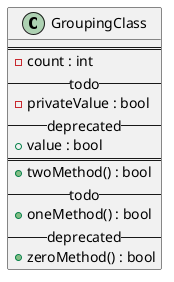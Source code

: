 @startuml
class GroupingClass {
    ==
    -count : int
    -- todo --
    -privateValue : bool
    -- deprecated --
    +value : bool
    ==
    +twoMethod() : bool
    -- todo --
    +oneMethod() : bool
    -- deprecated --
    +zeroMethod() : bool
}
@enduml
